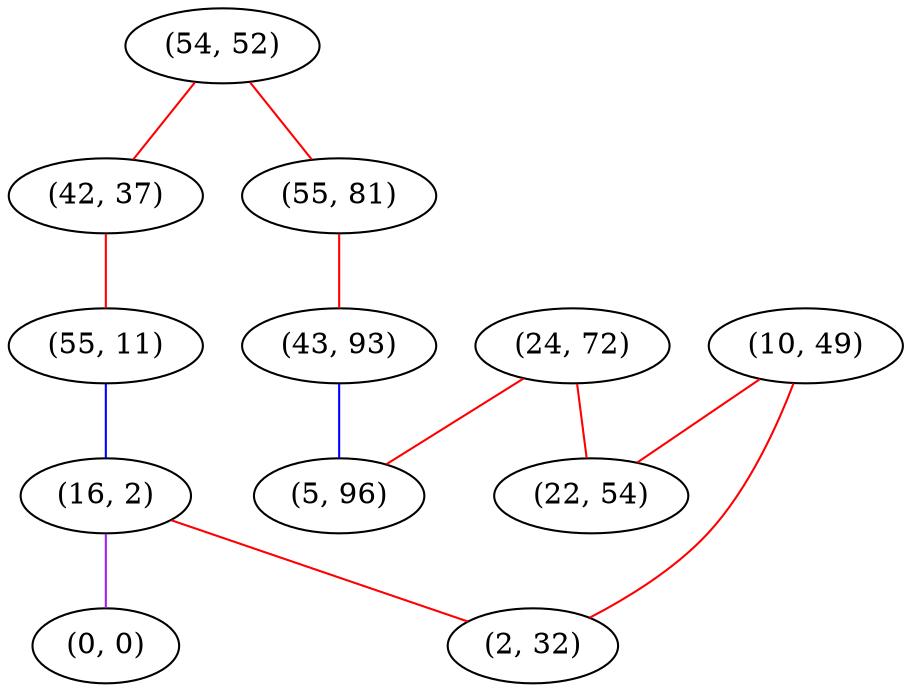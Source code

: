 graph "" {
"(54, 52)";
"(42, 37)";
"(24, 72)";
"(10, 49)";
"(22, 54)";
"(55, 11)";
"(55, 81)";
"(16, 2)";
"(43, 93)";
"(2, 32)";
"(0, 0)";
"(5, 96)";
"(54, 52)" -- "(42, 37)"  [color=red, key=0, weight=1];
"(54, 52)" -- "(55, 81)"  [color=red, key=0, weight=1];
"(42, 37)" -- "(55, 11)"  [color=red, key=0, weight=1];
"(24, 72)" -- "(5, 96)"  [color=red, key=0, weight=1];
"(24, 72)" -- "(22, 54)"  [color=red, key=0, weight=1];
"(10, 49)" -- "(2, 32)"  [color=red, key=0, weight=1];
"(10, 49)" -- "(22, 54)"  [color=red, key=0, weight=1];
"(55, 11)" -- "(16, 2)"  [color=blue, key=0, weight=3];
"(55, 81)" -- "(43, 93)"  [color=red, key=0, weight=1];
"(16, 2)" -- "(2, 32)"  [color=red, key=0, weight=1];
"(16, 2)" -- "(0, 0)"  [color=purple, key=0, weight=4];
"(43, 93)" -- "(5, 96)"  [color=blue, key=0, weight=3];
}
